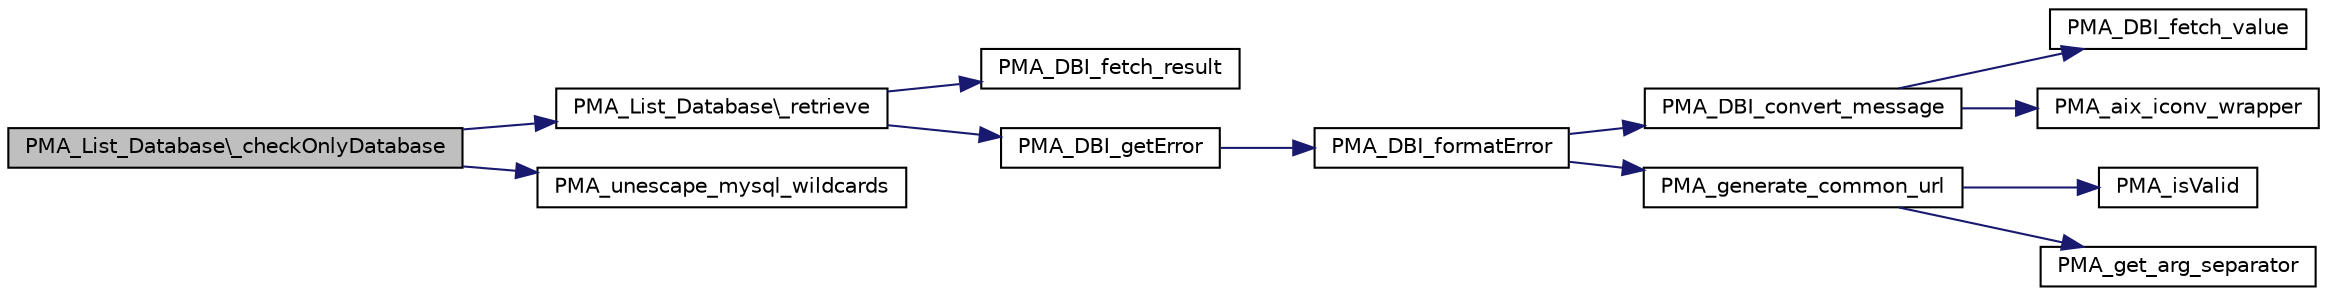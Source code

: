 digraph G
{
  edge [fontname="Helvetica",fontsize="10",labelfontname="Helvetica",labelfontsize="10"];
  node [fontname="Helvetica",fontsize="10",shape=record];
  rankdir="LR";
  Node1 [label="PMA_List_Database\\_checkOnlyDatabase",height=0.2,width=0.4,color="black", fillcolor="grey75", style="filled" fontcolor="black"];
  Node1 -> Node2 [color="midnightblue",fontsize="10",style="solid",fontname="Helvetica"];
  Node2 [label="PMA_List_Database\\_retrieve",height=0.2,width=0.4,color="black", fillcolor="white", style="filled",URL="$classPMA__List__Database.html#ada369e9eaf65e96725ddcd0586922f35",tooltip="retrieves database list from server"];
  Node2 -> Node3 [color="midnightblue",fontsize="10",style="solid",fontname="Helvetica"];
  Node3 [label="PMA_DBI_fetch_result",height=0.2,width=0.4,color="black", fillcolor="white", style="filled",URL="$database__interface_8lib_8php.html#a761f919096699667412d2ffd391eaa5b",tooltip="returns all rows in the resultset in one array"];
  Node2 -> Node4 [color="midnightblue",fontsize="10",style="solid",fontname="Helvetica"];
  Node4 [label="PMA_DBI_getError",height=0.2,width=0.4,color="black", fillcolor="white", style="filled",URL="$drizzle_8dbi_8lib_8php.html#a704868d694079bc38c1947d370b8bf79",tooltip="returns last error message or false if no errors occured"];
  Node4 -> Node5 [color="midnightblue",fontsize="10",style="solid",fontname="Helvetica"];
  Node5 [label="PMA_DBI_formatError",height=0.2,width=0.4,color="black", fillcolor="white", style="filled",URL="$database__interface_8lib_8php.html#a53d2263f39303e561d76439d28f4a1be",tooltip="Formats database error message in a friendly way."];
  Node5 -> Node6 [color="midnightblue",fontsize="10",style="solid",fontname="Helvetica"];
  Node6 [label="PMA_DBI_convert_message",height=0.2,width=0.4,color="black", fillcolor="white", style="filled",URL="$database__interface_8lib_8php.html#a6f4e94ffe2e5c28f0ce9f23c2e65e74a",tooltip="converts charset of a mysql message, usually coming from mysql_error(), into PMA charset, usally UTF-8 uses language to charset mapping from mysql/share/errmsg.txt and charset names to ISO charset from information_schema.CHARACTER_SETS"];
  Node6 -> Node7 [color="midnightblue",fontsize="10",style="solid",fontname="Helvetica"];
  Node7 [label="PMA_DBI_fetch_value",height=0.2,width=0.4,color="black", fillcolor="white", style="filled",URL="$database__interface_8lib_8php.html#a772f12a953dd2908745bb16a8fa7b63a",tooltip="returns a single value from the given result or query, if the query or the result has more than one r..."];
  Node6 -> Node8 [color="midnightblue",fontsize="10",style="solid",fontname="Helvetica"];
  Node8 [label="PMA_aix_iconv_wrapper",height=0.2,width=0.4,color="black", fillcolor="white", style="filled",URL="$iconv__wrapper_8lib_8php.html#ae2a03599cbea1b2d682a18a39f87ba11",tooltip="Wrapper around IBM AIX iconv(), whose character set naming differs from the GNU version of iconv()..."];
  Node5 -> Node9 [color="midnightblue",fontsize="10",style="solid",fontname="Helvetica"];
  Node9 [label="PMA_generate_common_url",height=0.2,width=0.4,color="black", fillcolor="white", style="filled",URL="$url__generating_8lib_8php.html#ad5c0cfef7cb600a158a1ef5fa321a094",tooltip="Generates text with URL parameters."];
  Node9 -> Node10 [color="midnightblue",fontsize="10",style="solid",fontname="Helvetica"];
  Node10 [label="PMA_isValid",height=0.2,width=0.4,color="black", fillcolor="white", style="filled",URL="$core_8lib_8php.html#a1b8fd01cdfbdfaac35e692fcdaaad700",tooltip="checks given $var against $type or $compare"];
  Node9 -> Node11 [color="midnightblue",fontsize="10",style="solid",fontname="Helvetica"];
  Node11 [label="PMA_get_arg_separator",height=0.2,width=0.4,color="black", fillcolor="white", style="filled",URL="$url__generating_8lib_8php.html#a4ba0b6653c22a19615683ab743c1b4e1",tooltip="Returns url separator."];
  Node1 -> Node12 [color="midnightblue",fontsize="10",style="solid",fontname="Helvetica"];
  Node12 [label="PMA_unescape_mysql_wildcards",height=0.2,width=0.4,color="black", fillcolor="white", style="filled",URL="$common_8lib_8php.html#a9363af68c0b0b65642eaa91e0e0d210b",tooltip="removes slashes before &quot;_&quot; and &quot;%&quot; characters Note: This function does not unescape backslashes!..."];
}
